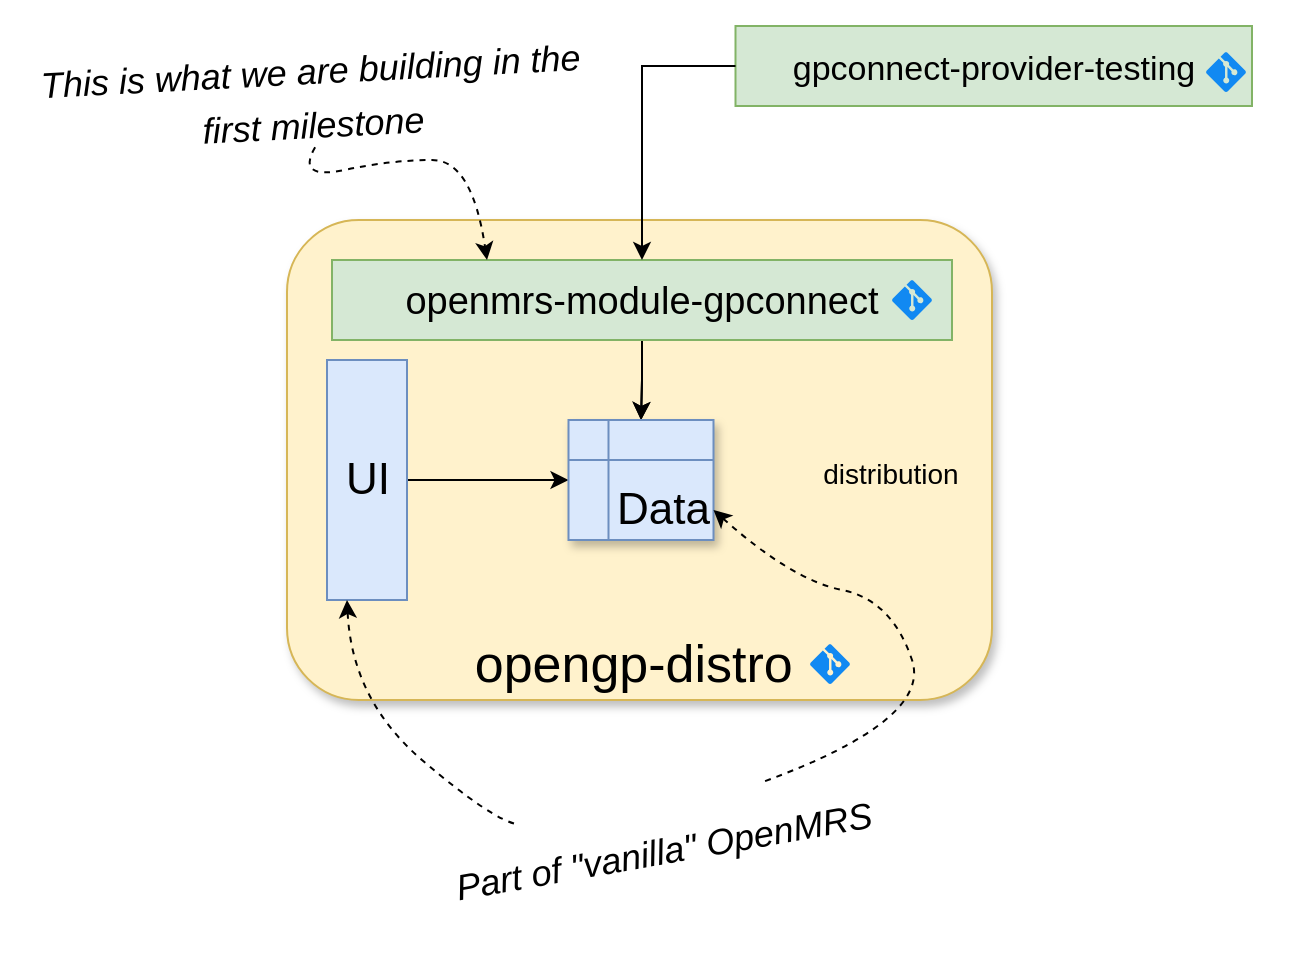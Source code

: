 <mxfile version="13.6.0" type="github"><diagram id="WQyAVNYxkE-gLwhtTMU6" name="Page-1"><mxGraphModel dx="2066" dy="1114" grid="1" gridSize="10" guides="1" tooltips="1" connect="1" arrows="1" fold="1" page="1" pageScale="1" pageWidth="850" pageHeight="1100" math="0" shadow="0"><root><mxCell id="0"/><mxCell id="1" parent="0"/><mxCell id="3hBh9McwlYDE2mMv2jeG-2" value="&lt;font style=&quot;font-size: 26px&quot;&gt;opengp-distro&amp;nbsp;&lt;/font&gt;" style="rounded=1;whiteSpace=wrap;html=1;fillColor=#fff2cc;strokeColor=#d6b656;verticalAlign=bottom;shadow=1;" parent="1" vertex="1"><mxGeometry x="337.5" y="340" width="352.5" height="240" as="geometry"/></mxCell><mxCell id="3hBh9McwlYDE2mMv2jeG-12" style="edgeStyle=orthogonalEdgeStyle;rounded=0;orthogonalLoop=1;jettySize=auto;html=1;exitX=1;exitY=0.5;exitDx=0;exitDy=0;entryX=0;entryY=0.5;entryDx=0;entryDy=0;fontSize=22;" parent="1" source="3hBh9McwlYDE2mMv2jeG-3" target="3hBh9McwlYDE2mMv2jeG-10" edge="1"><mxGeometry relative="1" as="geometry"/></mxCell><mxCell id="3hBh9McwlYDE2mMv2jeG-3" value="UI" style="rounded=0;whiteSpace=wrap;html=1;fontSize=22;fillColor=#dae8fc;strokeColor=#6c8ebf;" parent="1" vertex="1"><mxGeometry x="357.5" y="410" width="40" height="120" as="geometry"/></mxCell><mxCell id="3hBh9McwlYDE2mMv2jeG-11" style="edgeStyle=orthogonalEdgeStyle;rounded=0;orthogonalLoop=1;jettySize=auto;html=1;entryX=0.5;entryY=0;entryDx=0;entryDy=0;fontSize=22;" parent="1" source="3hBh9McwlYDE2mMv2jeG-4" target="3hBh9McwlYDE2mMv2jeG-10" edge="1"><mxGeometry relative="1" as="geometry"/></mxCell><mxCell id="S6KLQXF6SnF0XSRPlEps-13" value="" style="edgeStyle=orthogonalEdgeStyle;rounded=0;orthogonalLoop=1;jettySize=auto;html=1;" parent="1" source="3hBh9McwlYDE2mMv2jeG-4" target="3hBh9McwlYDE2mMv2jeG-10" edge="1"><mxGeometry relative="1" as="geometry"/></mxCell><mxCell id="3hBh9McwlYDE2mMv2jeG-4" value="&lt;font style=&quot;font-size: 19px&quot;&gt;openmrs-module-gpconnect&lt;/font&gt;" style="rounded=0;whiteSpace=wrap;html=1;fontSize=22;fillColor=#d5e8d4;strokeColor=#82b366;" parent="1" vertex="1"><mxGeometry x="360" y="360" width="310" height="40" as="geometry"/></mxCell><mxCell id="3hBh9McwlYDE2mMv2jeG-10" value="Data" style="shape=internalStorage;whiteSpace=wrap;html=1;backgroundOutline=1;shadow=1;fontSize=22;verticalAlign=bottom;align=right;fillColor=#dae8fc;strokeColor=#6c8ebf;" parent="1" vertex="1"><mxGeometry x="478.25" y="440" width="72.5" height="60" as="geometry"/></mxCell><mxCell id="3hBh9McwlYDE2mMv2jeG-13" value="&lt;font style=&quot;font-size: 18px&quot;&gt;This is what we are building in the first milestone&lt;/font&gt;" style="text;html=1;strokeColor=none;fillColor=none;align=center;verticalAlign=middle;whiteSpace=wrap;rounded=0;shadow=1;fontSize=22;rotation=-3;fontStyle=2" parent="1" vertex="1"><mxGeometry x="200" y="253" width="300.48" height="50.67" as="geometry"/></mxCell><mxCell id="3hBh9McwlYDE2mMv2jeG-16" value="" style="curved=1;endArrow=classic;html=1;fontSize=22;exitX=0.5;exitY=1;exitDx=0;exitDy=0;entryX=0.25;entryY=0;entryDx=0;entryDy=0;dashed=1;endFill=1;" parent="1" source="3hBh9McwlYDE2mMv2jeG-13" target="3hBh9McwlYDE2mMv2jeG-4" edge="1"><mxGeometry width="50" height="50" relative="1" as="geometry"><mxPoint x="400" y="420" as="sourcePoint"/><mxPoint x="450" y="370" as="targetPoint"/><Array as="points"><mxPoint x="342" y="320"/><mxPoint x="390" y="310"/><mxPoint x="430" y="310"/></Array></mxGeometry></mxCell><mxCell id="3hBh9McwlYDE2mMv2jeG-64" value="&lt;span style=&quot;font-size: 18px&quot;&gt;Part of &quot;vanilla&quot; OpenMRS&lt;br&gt;&lt;/span&gt;" style="text;html=1;strokeColor=none;fillColor=none;align=center;verticalAlign=middle;whiteSpace=wrap;rounded=0;shadow=1;fontSize=22;rotation=-10;fontStyle=2" parent="1" vertex="1"><mxGeometry x="416" y="630" width="220" height="50.67" as="geometry"/></mxCell><mxCell id="3hBh9McwlYDE2mMv2jeG-65" value="" style="curved=1;endArrow=none;html=1;dashed=1;fontSize=16;exitX=0.25;exitY=1;exitDx=0;exitDy=0;startArrow=classic;startFill=1;endFill=0;" parent="1" source="3hBh9McwlYDE2mMv2jeG-3" target="3hBh9McwlYDE2mMv2jeG-64" edge="1"><mxGeometry width="50" height="50" relative="1" as="geometry"><mxPoint x="420" y="470" as="sourcePoint"/><mxPoint x="470" y="420" as="targetPoint"/><Array as="points"><mxPoint x="370" y="580"/><mxPoint x="440" y="640"/></Array></mxGeometry></mxCell><mxCell id="3hBh9McwlYDE2mMv2jeG-66" value="" style="curved=1;endArrow=none;html=1;dashed=1;fontSize=16;exitX=1;exitY=0.75;exitDx=0;exitDy=0;startArrow=classic;startFill=1;endFill=0;entryX=0.75;entryY=0;entryDx=0;entryDy=0;" parent="1" source="3hBh9McwlYDE2mMv2jeG-10" target="3hBh9McwlYDE2mMv2jeG-64" edge="1"><mxGeometry width="50" height="50" relative="1" as="geometry"><mxPoint x="557.56" y="500" as="sourcePoint"/><mxPoint x="725.178" y="624.215" as="targetPoint"/><Array as="points"><mxPoint x="590" y="520"/><mxPoint x="640" y="530"/><mxPoint x="660" y="590"/></Array></mxGeometry></mxCell><mxCell id="3hBh9McwlYDE2mMv2jeG-69" value="&lt;span style=&quot;font-style: normal&quot;&gt;&lt;font style=&quot;font-size: 14px&quot;&gt;distribution&lt;/font&gt;&lt;/span&gt;" style="text;html=1;strokeColor=none;fillColor=none;align=center;verticalAlign=middle;whiteSpace=wrap;rounded=0;shadow=1;fontSize=16;rotation=0;fontStyle=2" parent="1" vertex="1"><mxGeometry x="598.75" y="452.95" width="81.25" height="25.34" as="geometry"/></mxCell><UserObject label="" link="https://openmrs.org/" id="3hBh9McwlYDE2mMv2jeG-70"><mxCell style="shape=image;verticalLabelPosition=bottom;labelBackgroundColor=#ffffff;verticalAlign=top;aspect=fixed;imageAspect=0;image=https://www.pikpng.com/pngl/b/382-3826503_dev-1-quiz-openmrs-logo-transparent-clipart.png;" parent="1" vertex="1"><mxGeometry x="561.75" y="428" width="120.92" height="30" as="geometry"/></mxCell></UserObject><mxCell id="S6KLQXF6SnF0XSRPlEps-2" value="&lt;font style=&quot;font-size: 17px&quot;&gt;gpconnect-provider-testing&lt;/font&gt;" style="rounded=0;whiteSpace=wrap;html=1;fontSize=22;fillColor=#d5e8d4;strokeColor=#82b366;" parent="1" vertex="1"><mxGeometry x="561.75" y="243" width="258.25" height="40" as="geometry"/></mxCell><UserObject label="" link="https://digital.nhs.uk/services/gp-connect" id="S6KLQXF6SnF0XSRPlEps-3"><mxCell style="shape=image;verticalLabelPosition=bottom;labelBackgroundColor=#ffffff;verticalAlign=top;aspect=fixed;imageAspect=0;image=https://upload.wikimedia.org/wikipedia/commons/thumb/f/fa/NHS-Logo.svg/1200px-NHS-Logo.svg.png;" parent="1" vertex="1"><mxGeometry x="790" y="230.79" width="55" height="22.21" as="geometry"/></mxCell></UserObject><mxCell id="S6KLQXF6SnF0XSRPlEps-16" value="" style="verticalLabelPosition=bottom;html=1;verticalAlign=top;align=center;strokeColor=none;shape=mxgraph.azure.git_repository;fillColor=#1189F2;" parent="1" vertex="1"><mxGeometry x="797" y="256" width="20" height="20" as="geometry"/></mxCell><mxCell id="S6KLQXF6SnF0XSRPlEps-17" value="" style="verticalLabelPosition=bottom;html=1;verticalAlign=top;align=center;strokeColor=none;shape=mxgraph.azure.git_repository;fillColor=#1189F2;" parent="1" vertex="1"><mxGeometry x="640" y="370" width="20" height="20" as="geometry"/></mxCell><mxCell id="S6KLQXF6SnF0XSRPlEps-18" value="" style="verticalLabelPosition=bottom;html=1;verticalAlign=top;align=center;strokeColor=none;shape=mxgraph.azure.git_repository;fillColor=#1189F2;" parent="1" vertex="1"><mxGeometry x="599" y="552" width="20" height="20" as="geometry"/></mxCell><mxCell id="S6KLQXF6SnF0XSRPlEps-6" style="edgeStyle=orthogonalEdgeStyle;rounded=0;orthogonalLoop=1;jettySize=auto;html=1;entryX=0.5;entryY=0;entryDx=0;entryDy=0;fontSize=22;exitX=0;exitY=0.5;exitDx=0;exitDy=0;" parent="1" source="S6KLQXF6SnF0XSRPlEps-2" target="3hBh9McwlYDE2mMv2jeG-4" edge="1"><mxGeometry relative="1" as="geometry"><mxPoint x="677" y="243" as="sourcePoint"/><mxPoint x="583.75" y="364" as="targetPoint"/></mxGeometry></mxCell></root></mxGraphModel></diagram></mxfile>